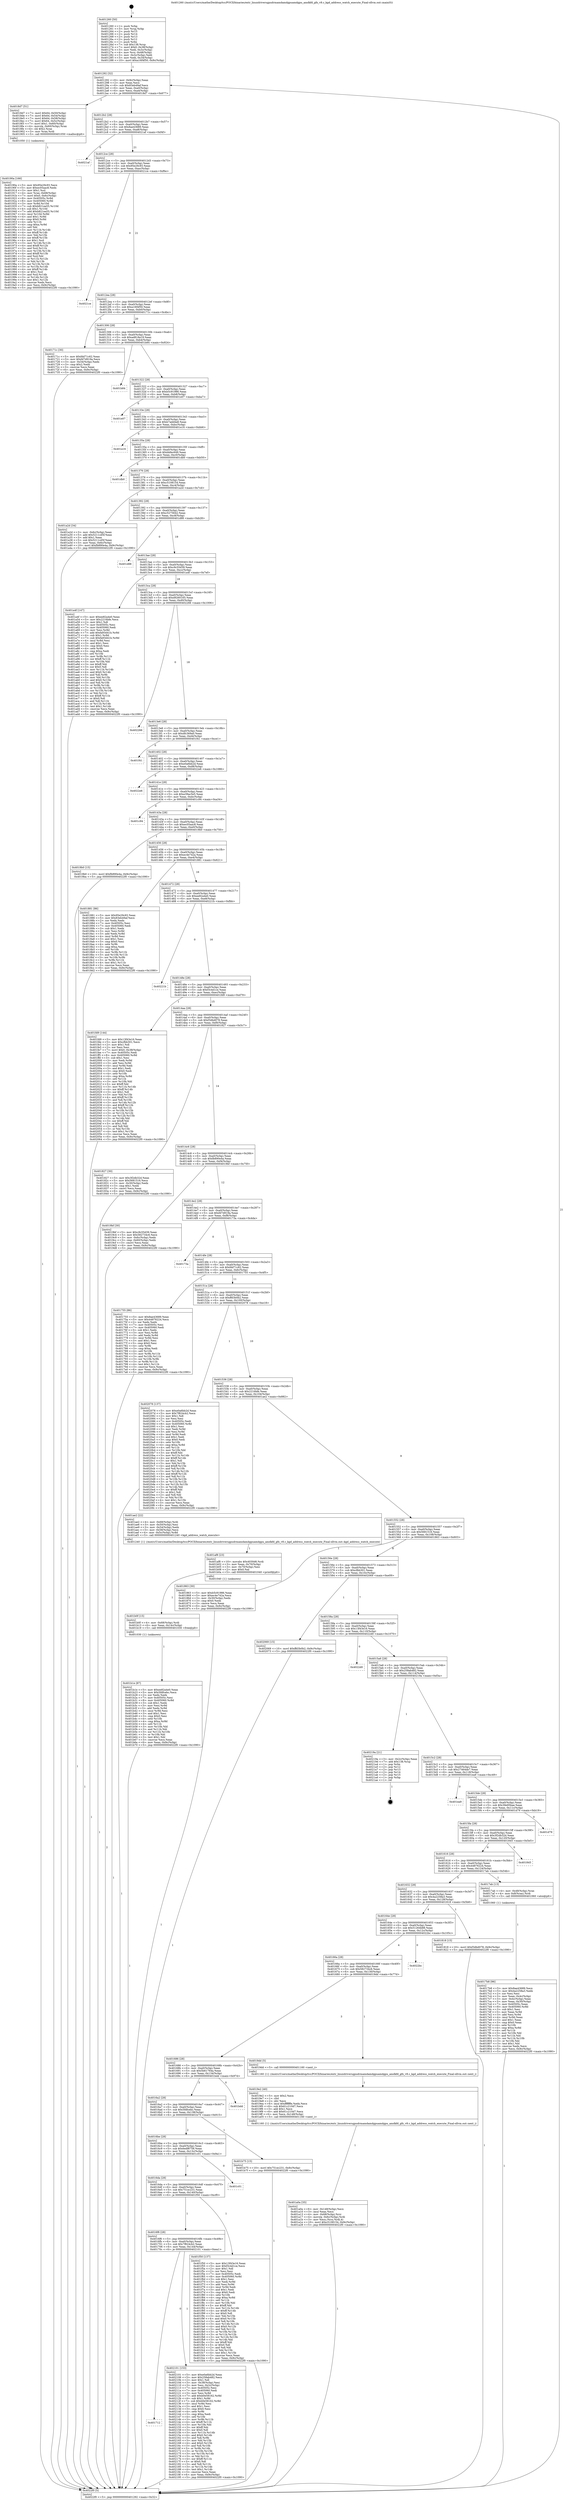 digraph "0x401260" {
  label = "0x401260 (/mnt/c/Users/mathe/Desktop/tcc/POCII/binaries/extr_linuxdriversgpudrmamdamdgpuamdgpu_amdkfd_gfx_v8.c_kgd_address_watch_execute_Final-ollvm.out::main(0))"
  labelloc = "t"
  node[shape=record]

  Entry [label="",width=0.3,height=0.3,shape=circle,fillcolor=black,style=filled]
  "0x401292" [label="{
     0x401292 [32]\l
     | [instrs]\l
     &nbsp;&nbsp;0x401292 \<+6\>: mov -0x9c(%rbp),%eax\l
     &nbsp;&nbsp;0x401298 \<+2\>: mov %eax,%ecx\l
     &nbsp;&nbsp;0x40129a \<+6\>: sub $0x83eb49af,%ecx\l
     &nbsp;&nbsp;0x4012a0 \<+6\>: mov %eax,-0xa0(%rbp)\l
     &nbsp;&nbsp;0x4012a6 \<+6\>: mov %ecx,-0xa4(%rbp)\l
     &nbsp;&nbsp;0x4012ac \<+6\>: je 00000000004018d7 \<main+0x677\>\l
  }"]
  "0x4018d7" [label="{
     0x4018d7 [51]\l
     | [instrs]\l
     &nbsp;&nbsp;0x4018d7 \<+7\>: movl $0x64,-0x50(%rbp)\l
     &nbsp;&nbsp;0x4018de \<+7\>: movl $0x64,-0x54(%rbp)\l
     &nbsp;&nbsp;0x4018e5 \<+7\>: movl $0x64,-0x58(%rbp)\l
     &nbsp;&nbsp;0x4018ec \<+7\>: movl $0x64,-0x5c(%rbp)\l
     &nbsp;&nbsp;0x4018f3 \<+7\>: movl $0x1,-0x60(%rbp)\l
     &nbsp;&nbsp;0x4018fa \<+4\>: movslq -0x60(%rbp),%rax\l
     &nbsp;&nbsp;0x4018fe \<+4\>: shl $0x2,%rax\l
     &nbsp;&nbsp;0x401902 \<+3\>: mov %rax,%rdi\l
     &nbsp;&nbsp;0x401905 \<+5\>: call 0000000000401050 \<malloc@plt\>\l
     | [calls]\l
     &nbsp;&nbsp;0x401050 \{1\} (unknown)\l
  }"]
  "0x4012b2" [label="{
     0x4012b2 [28]\l
     | [instrs]\l
     &nbsp;&nbsp;0x4012b2 \<+5\>: jmp 00000000004012b7 \<main+0x57\>\l
     &nbsp;&nbsp;0x4012b7 \<+6\>: mov -0xa0(%rbp),%eax\l
     &nbsp;&nbsp;0x4012bd \<+5\>: sub $0x8ae43689,%eax\l
     &nbsp;&nbsp;0x4012c2 \<+6\>: mov %eax,-0xa8(%rbp)\l
     &nbsp;&nbsp;0x4012c8 \<+6\>: je 00000000004021af \<main+0xf4f\>\l
  }"]
  Exit [label="",width=0.3,height=0.3,shape=circle,fillcolor=black,style=filled,peripheries=2]
  "0x4021af" [label="{
     0x4021af\l
  }", style=dashed]
  "0x4012ce" [label="{
     0x4012ce [28]\l
     | [instrs]\l
     &nbsp;&nbsp;0x4012ce \<+5\>: jmp 00000000004012d3 \<main+0x73\>\l
     &nbsp;&nbsp;0x4012d3 \<+6\>: mov -0xa0(%rbp),%eax\l
     &nbsp;&nbsp;0x4012d9 \<+5\>: sub $0x95e29c93,%eax\l
     &nbsp;&nbsp;0x4012de \<+6\>: mov %eax,-0xac(%rbp)\l
     &nbsp;&nbsp;0x4012e4 \<+6\>: je 00000000004021ce \<main+0xf6e\>\l
  }"]
  "0x401712" [label="{
     0x401712\l
  }", style=dashed]
  "0x4021ce" [label="{
     0x4021ce\l
  }", style=dashed]
  "0x4012ea" [label="{
     0x4012ea [28]\l
     | [instrs]\l
     &nbsp;&nbsp;0x4012ea \<+5\>: jmp 00000000004012ef \<main+0x8f\>\l
     &nbsp;&nbsp;0x4012ef \<+6\>: mov -0xa0(%rbp),%eax\l
     &nbsp;&nbsp;0x4012f5 \<+5\>: sub $0xa16f4f50,%eax\l
     &nbsp;&nbsp;0x4012fa \<+6\>: mov %eax,-0xb0(%rbp)\l
     &nbsp;&nbsp;0x401300 \<+6\>: je 000000000040171c \<main+0x4bc\>\l
  }"]
  "0x402101" [label="{
     0x402101 [153]\l
     | [instrs]\l
     &nbsp;&nbsp;0x402101 \<+5\>: mov $0xe0a6bb2d,%eax\l
     &nbsp;&nbsp;0x402106 \<+5\>: mov $0x258ab482,%ecx\l
     &nbsp;&nbsp;0x40210b \<+2\>: mov $0x1,%dl\l
     &nbsp;&nbsp;0x40210d \<+3\>: mov -0x38(%rbp),%esi\l
     &nbsp;&nbsp;0x402110 \<+3\>: mov %esi,-0x2c(%rbp)\l
     &nbsp;&nbsp;0x402113 \<+7\>: mov 0x40505c,%esi\l
     &nbsp;&nbsp;0x40211a \<+7\>: mov 0x405060,%edi\l
     &nbsp;&nbsp;0x402121 \<+3\>: mov %esi,%r8d\l
     &nbsp;&nbsp;0x402124 \<+7\>: add $0xb0e58162,%r8d\l
     &nbsp;&nbsp;0x40212b \<+4\>: sub $0x1,%r8d\l
     &nbsp;&nbsp;0x40212f \<+7\>: sub $0xb0e58162,%r8d\l
     &nbsp;&nbsp;0x402136 \<+4\>: imul %r8d,%esi\l
     &nbsp;&nbsp;0x40213a \<+3\>: and $0x1,%esi\l
     &nbsp;&nbsp;0x40213d \<+3\>: cmp $0x0,%esi\l
     &nbsp;&nbsp;0x402140 \<+4\>: sete %r9b\l
     &nbsp;&nbsp;0x402144 \<+3\>: cmp $0xa,%edi\l
     &nbsp;&nbsp;0x402147 \<+4\>: setl %r10b\l
     &nbsp;&nbsp;0x40214b \<+3\>: mov %r9b,%r11b\l
     &nbsp;&nbsp;0x40214e \<+4\>: xor $0xff,%r11b\l
     &nbsp;&nbsp;0x402152 \<+3\>: mov %r10b,%bl\l
     &nbsp;&nbsp;0x402155 \<+3\>: xor $0xff,%bl\l
     &nbsp;&nbsp;0x402158 \<+3\>: xor $0x0,%dl\l
     &nbsp;&nbsp;0x40215b \<+3\>: mov %r11b,%r14b\l
     &nbsp;&nbsp;0x40215e \<+4\>: and $0x0,%r14b\l
     &nbsp;&nbsp;0x402162 \<+3\>: and %dl,%r9b\l
     &nbsp;&nbsp;0x402165 \<+3\>: mov %bl,%r15b\l
     &nbsp;&nbsp;0x402168 \<+4\>: and $0x0,%r15b\l
     &nbsp;&nbsp;0x40216c \<+3\>: and %dl,%r10b\l
     &nbsp;&nbsp;0x40216f \<+3\>: or %r9b,%r14b\l
     &nbsp;&nbsp;0x402172 \<+3\>: or %r10b,%r15b\l
     &nbsp;&nbsp;0x402175 \<+3\>: xor %r15b,%r14b\l
     &nbsp;&nbsp;0x402178 \<+3\>: or %bl,%r11b\l
     &nbsp;&nbsp;0x40217b \<+4\>: xor $0xff,%r11b\l
     &nbsp;&nbsp;0x40217f \<+3\>: or $0x0,%dl\l
     &nbsp;&nbsp;0x402182 \<+3\>: and %dl,%r11b\l
     &nbsp;&nbsp;0x402185 \<+3\>: or %r11b,%r14b\l
     &nbsp;&nbsp;0x402188 \<+4\>: test $0x1,%r14b\l
     &nbsp;&nbsp;0x40218c \<+3\>: cmovne %ecx,%eax\l
     &nbsp;&nbsp;0x40218f \<+6\>: mov %eax,-0x9c(%rbp)\l
     &nbsp;&nbsp;0x402195 \<+5\>: jmp 00000000004022f0 \<main+0x1090\>\l
  }"]
  "0x40171c" [label="{
     0x40171c [30]\l
     | [instrs]\l
     &nbsp;&nbsp;0x40171c \<+5\>: mov $0xfdd71c62,%eax\l
     &nbsp;&nbsp;0x401721 \<+5\>: mov $0xfd7d919a,%ecx\l
     &nbsp;&nbsp;0x401726 \<+3\>: mov -0x34(%rbp),%edx\l
     &nbsp;&nbsp;0x401729 \<+3\>: cmp $0x2,%edx\l
     &nbsp;&nbsp;0x40172c \<+3\>: cmovne %ecx,%eax\l
     &nbsp;&nbsp;0x40172f \<+6\>: mov %eax,-0x9c(%rbp)\l
     &nbsp;&nbsp;0x401735 \<+5\>: jmp 00000000004022f0 \<main+0x1090\>\l
  }"]
  "0x401306" [label="{
     0x401306 [28]\l
     | [instrs]\l
     &nbsp;&nbsp;0x401306 \<+5\>: jmp 000000000040130b \<main+0xab\>\l
     &nbsp;&nbsp;0x40130b \<+6\>: mov -0xa0(%rbp),%eax\l
     &nbsp;&nbsp;0x401311 \<+5\>: sub $0xad818a19,%eax\l
     &nbsp;&nbsp;0x401316 \<+6\>: mov %eax,-0xb4(%rbp)\l
     &nbsp;&nbsp;0x40131c \<+6\>: je 0000000000401b84 \<main+0x924\>\l
  }"]
  "0x4022f0" [label="{
     0x4022f0 [5]\l
     | [instrs]\l
     &nbsp;&nbsp;0x4022f0 \<+5\>: jmp 0000000000401292 \<main+0x32\>\l
  }"]
  "0x401260" [label="{
     0x401260 [50]\l
     | [instrs]\l
     &nbsp;&nbsp;0x401260 \<+1\>: push %rbp\l
     &nbsp;&nbsp;0x401261 \<+3\>: mov %rsp,%rbp\l
     &nbsp;&nbsp;0x401264 \<+2\>: push %r15\l
     &nbsp;&nbsp;0x401266 \<+2\>: push %r14\l
     &nbsp;&nbsp;0x401268 \<+2\>: push %r13\l
     &nbsp;&nbsp;0x40126a \<+2\>: push %r12\l
     &nbsp;&nbsp;0x40126c \<+1\>: push %rbx\l
     &nbsp;&nbsp;0x40126d \<+7\>: sub $0x138,%rsp\l
     &nbsp;&nbsp;0x401274 \<+7\>: movl $0x0,-0x38(%rbp)\l
     &nbsp;&nbsp;0x40127b \<+3\>: mov %edi,-0x3c(%rbp)\l
     &nbsp;&nbsp;0x40127e \<+4\>: mov %rsi,-0x48(%rbp)\l
     &nbsp;&nbsp;0x401282 \<+3\>: mov -0x3c(%rbp),%edi\l
     &nbsp;&nbsp;0x401285 \<+3\>: mov %edi,-0x34(%rbp)\l
     &nbsp;&nbsp;0x401288 \<+10\>: movl $0xa16f4f50,-0x9c(%rbp)\l
  }"]
  "0x4016f6" [label="{
     0x4016f6 [28]\l
     | [instrs]\l
     &nbsp;&nbsp;0x4016f6 \<+5\>: jmp 00000000004016fb \<main+0x49b\>\l
     &nbsp;&nbsp;0x4016fb \<+6\>: mov -0xa0(%rbp),%eax\l
     &nbsp;&nbsp;0x401701 \<+5\>: sub $0x7f824cb2,%eax\l
     &nbsp;&nbsp;0x401706 \<+6\>: mov %eax,-0x144(%rbp)\l
     &nbsp;&nbsp;0x40170c \<+6\>: je 0000000000402101 \<main+0xea1\>\l
  }"]
  "0x401b84" [label="{
     0x401b84\l
  }", style=dashed]
  "0x401322" [label="{
     0x401322 [28]\l
     | [instrs]\l
     &nbsp;&nbsp;0x401322 \<+5\>: jmp 0000000000401327 \<main+0xc7\>\l
     &nbsp;&nbsp;0x401327 \<+6\>: mov -0xa0(%rbp),%eax\l
     &nbsp;&nbsp;0x40132d \<+5\>: sub $0xb5c91986,%eax\l
     &nbsp;&nbsp;0x401332 \<+6\>: mov %eax,-0xb8(%rbp)\l
     &nbsp;&nbsp;0x401338 \<+6\>: je 0000000000401e07 \<main+0xba7\>\l
  }"]
  "0x401f50" [label="{
     0x401f50 [137]\l
     | [instrs]\l
     &nbsp;&nbsp;0x401f50 \<+5\>: mov $0x13f43e16,%eax\l
     &nbsp;&nbsp;0x401f55 \<+5\>: mov $0xf3c4d1ce,%ecx\l
     &nbsp;&nbsp;0x401f5a \<+2\>: mov $0x1,%dl\l
     &nbsp;&nbsp;0x401f5c \<+2\>: xor %esi,%esi\l
     &nbsp;&nbsp;0x401f5e \<+7\>: mov 0x40505c,%edi\l
     &nbsp;&nbsp;0x401f65 \<+8\>: mov 0x405060,%r8d\l
     &nbsp;&nbsp;0x401f6d \<+3\>: sub $0x1,%esi\l
     &nbsp;&nbsp;0x401f70 \<+3\>: mov %edi,%r9d\l
     &nbsp;&nbsp;0x401f73 \<+3\>: add %esi,%r9d\l
     &nbsp;&nbsp;0x401f76 \<+4\>: imul %r9d,%edi\l
     &nbsp;&nbsp;0x401f7a \<+3\>: and $0x1,%edi\l
     &nbsp;&nbsp;0x401f7d \<+3\>: cmp $0x0,%edi\l
     &nbsp;&nbsp;0x401f80 \<+4\>: sete %r10b\l
     &nbsp;&nbsp;0x401f84 \<+4\>: cmp $0xa,%r8d\l
     &nbsp;&nbsp;0x401f88 \<+4\>: setl %r11b\l
     &nbsp;&nbsp;0x401f8c \<+3\>: mov %r10b,%bl\l
     &nbsp;&nbsp;0x401f8f \<+3\>: xor $0xff,%bl\l
     &nbsp;&nbsp;0x401f92 \<+3\>: mov %r11b,%r14b\l
     &nbsp;&nbsp;0x401f95 \<+4\>: xor $0xff,%r14b\l
     &nbsp;&nbsp;0x401f99 \<+3\>: xor $0x0,%dl\l
     &nbsp;&nbsp;0x401f9c \<+3\>: mov %bl,%r15b\l
     &nbsp;&nbsp;0x401f9f \<+4\>: and $0x0,%r15b\l
     &nbsp;&nbsp;0x401fa3 \<+3\>: and %dl,%r10b\l
     &nbsp;&nbsp;0x401fa6 \<+3\>: mov %r14b,%r12b\l
     &nbsp;&nbsp;0x401fa9 \<+4\>: and $0x0,%r12b\l
     &nbsp;&nbsp;0x401fad \<+3\>: and %dl,%r11b\l
     &nbsp;&nbsp;0x401fb0 \<+3\>: or %r10b,%r15b\l
     &nbsp;&nbsp;0x401fb3 \<+3\>: or %r11b,%r12b\l
     &nbsp;&nbsp;0x401fb6 \<+3\>: xor %r12b,%r15b\l
     &nbsp;&nbsp;0x401fb9 \<+3\>: or %r14b,%bl\l
     &nbsp;&nbsp;0x401fbc \<+3\>: xor $0xff,%bl\l
     &nbsp;&nbsp;0x401fbf \<+3\>: or $0x0,%dl\l
     &nbsp;&nbsp;0x401fc2 \<+2\>: and %dl,%bl\l
     &nbsp;&nbsp;0x401fc4 \<+3\>: or %bl,%r15b\l
     &nbsp;&nbsp;0x401fc7 \<+4\>: test $0x1,%r15b\l
     &nbsp;&nbsp;0x401fcb \<+3\>: cmovne %ecx,%eax\l
     &nbsp;&nbsp;0x401fce \<+6\>: mov %eax,-0x9c(%rbp)\l
     &nbsp;&nbsp;0x401fd4 \<+5\>: jmp 00000000004022f0 \<main+0x1090\>\l
  }"]
  "0x401e07" [label="{
     0x401e07\l
  }", style=dashed]
  "0x40133e" [label="{
     0x40133e [28]\l
     | [instrs]\l
     &nbsp;&nbsp;0x40133e \<+5\>: jmp 0000000000401343 \<main+0xe3\>\l
     &nbsp;&nbsp;0x401343 \<+6\>: mov -0xa0(%rbp),%eax\l
     &nbsp;&nbsp;0x401349 \<+5\>: sub $0xb7add4a8,%eax\l
     &nbsp;&nbsp;0x40134e \<+6\>: mov %eax,-0xbc(%rbp)\l
     &nbsp;&nbsp;0x401354 \<+6\>: je 0000000000401e16 \<main+0xbb6\>\l
  }"]
  "0x4016da" [label="{
     0x4016da [28]\l
     | [instrs]\l
     &nbsp;&nbsp;0x4016da \<+5\>: jmp 00000000004016df \<main+0x47f\>\l
     &nbsp;&nbsp;0x4016df \<+6\>: mov -0xa0(%rbp),%eax\l
     &nbsp;&nbsp;0x4016e5 \<+5\>: sub $0x751ec231,%eax\l
     &nbsp;&nbsp;0x4016ea \<+6\>: mov %eax,-0x140(%rbp)\l
     &nbsp;&nbsp;0x4016f0 \<+6\>: je 0000000000401f50 \<main+0xcf0\>\l
  }"]
  "0x401e16" [label="{
     0x401e16\l
  }", style=dashed]
  "0x40135a" [label="{
     0x40135a [28]\l
     | [instrs]\l
     &nbsp;&nbsp;0x40135a \<+5\>: jmp 000000000040135f \<main+0xff\>\l
     &nbsp;&nbsp;0x40135f \<+6\>: mov -0xa0(%rbp),%eax\l
     &nbsp;&nbsp;0x401365 \<+5\>: sub $0xbbfec649,%eax\l
     &nbsp;&nbsp;0x40136a \<+6\>: mov %eax,-0xc0(%rbp)\l
     &nbsp;&nbsp;0x401370 \<+6\>: je 0000000000401db0 \<main+0xb50\>\l
  }"]
  "0x401c01" [label="{
     0x401c01\l
  }", style=dashed]
  "0x401db0" [label="{
     0x401db0\l
  }", style=dashed]
  "0x401376" [label="{
     0x401376 [28]\l
     | [instrs]\l
     &nbsp;&nbsp;0x401376 \<+5\>: jmp 000000000040137b \<main+0x11b\>\l
     &nbsp;&nbsp;0x40137b \<+6\>: mov -0xa0(%rbp),%eax\l
     &nbsp;&nbsp;0x401381 \<+5\>: sub $0xc5108154,%eax\l
     &nbsp;&nbsp;0x401386 \<+6\>: mov %eax,-0xc4(%rbp)\l
     &nbsp;&nbsp;0x40138c \<+6\>: je 0000000000401a2d \<main+0x7cd\>\l
  }"]
  "0x4016be" [label="{
     0x4016be [28]\l
     | [instrs]\l
     &nbsp;&nbsp;0x4016be \<+5\>: jmp 00000000004016c3 \<main+0x463\>\l
     &nbsp;&nbsp;0x4016c3 \<+6\>: mov -0xa0(%rbp),%eax\l
     &nbsp;&nbsp;0x4016c9 \<+5\>: sub $0x6edf8758,%eax\l
     &nbsp;&nbsp;0x4016ce \<+6\>: mov %eax,-0x13c(%rbp)\l
     &nbsp;&nbsp;0x4016d4 \<+6\>: je 0000000000401c01 \<main+0x9a1\>\l
  }"]
  "0x401a2d" [label="{
     0x401a2d [34]\l
     | [instrs]\l
     &nbsp;&nbsp;0x401a2d \<+3\>: mov -0x6c(%rbp),%eax\l
     &nbsp;&nbsp;0x401a30 \<+5\>: add $0x5211cd5f,%eax\l
     &nbsp;&nbsp;0x401a35 \<+3\>: add $0x1,%eax\l
     &nbsp;&nbsp;0x401a38 \<+5\>: sub $0x5211cd5f,%eax\l
     &nbsp;&nbsp;0x401a3d \<+3\>: mov %eax,-0x6c(%rbp)\l
     &nbsp;&nbsp;0x401a40 \<+10\>: movl $0xfb890e4a,-0x9c(%rbp)\l
     &nbsp;&nbsp;0x401a4a \<+5\>: jmp 00000000004022f0 \<main+0x1090\>\l
  }"]
  "0x401392" [label="{
     0x401392 [28]\l
     | [instrs]\l
     &nbsp;&nbsp;0x401392 \<+5\>: jmp 0000000000401397 \<main+0x137\>\l
     &nbsp;&nbsp;0x401397 \<+6\>: mov -0xa0(%rbp),%eax\l
     &nbsp;&nbsp;0x40139d \<+5\>: sub $0xc5275642,%eax\l
     &nbsp;&nbsp;0x4013a2 \<+6\>: mov %eax,-0xc8(%rbp)\l
     &nbsp;&nbsp;0x4013a8 \<+6\>: je 0000000000401d88 \<main+0xb28\>\l
  }"]
  "0x401b75" [label="{
     0x401b75 [15]\l
     | [instrs]\l
     &nbsp;&nbsp;0x401b75 \<+10\>: movl $0x751ec231,-0x9c(%rbp)\l
     &nbsp;&nbsp;0x401b7f \<+5\>: jmp 00000000004022f0 \<main+0x1090\>\l
  }"]
  "0x401d88" [label="{
     0x401d88\l
  }", style=dashed]
  "0x4013ae" [label="{
     0x4013ae [28]\l
     | [instrs]\l
     &nbsp;&nbsp;0x4013ae \<+5\>: jmp 00000000004013b3 \<main+0x153\>\l
     &nbsp;&nbsp;0x4013b3 \<+6\>: mov -0xa0(%rbp),%eax\l
     &nbsp;&nbsp;0x4013b9 \<+5\>: sub $0xc9c55d39,%eax\l
     &nbsp;&nbsp;0x4013be \<+6\>: mov %eax,-0xcc(%rbp)\l
     &nbsp;&nbsp;0x4013c4 \<+6\>: je 0000000000401a4f \<main+0x7ef\>\l
  }"]
  "0x4016a2" [label="{
     0x4016a2 [28]\l
     | [instrs]\l
     &nbsp;&nbsp;0x4016a2 \<+5\>: jmp 00000000004016a7 \<main+0x447\>\l
     &nbsp;&nbsp;0x4016a7 \<+6\>: mov -0xa0(%rbp),%eax\l
     &nbsp;&nbsp;0x4016ad \<+5\>: sub $0x5fdfcebc,%eax\l
     &nbsp;&nbsp;0x4016b2 \<+6\>: mov %eax,-0x138(%rbp)\l
     &nbsp;&nbsp;0x4016b8 \<+6\>: je 0000000000401b75 \<main+0x915\>\l
  }"]
  "0x401a4f" [label="{
     0x401a4f [147]\l
     | [instrs]\l
     &nbsp;&nbsp;0x401a4f \<+5\>: mov $0xee82a4e0,%eax\l
     &nbsp;&nbsp;0x401a54 \<+5\>: mov $0x2216bfe,%ecx\l
     &nbsp;&nbsp;0x401a59 \<+2\>: mov $0x1,%dl\l
     &nbsp;&nbsp;0x401a5b \<+7\>: mov 0x40505c,%esi\l
     &nbsp;&nbsp;0x401a62 \<+7\>: mov 0x405060,%edi\l
     &nbsp;&nbsp;0x401a69 \<+3\>: mov %esi,%r8d\l
     &nbsp;&nbsp;0x401a6c \<+7\>: add $0xfa93d41b,%r8d\l
     &nbsp;&nbsp;0x401a73 \<+4\>: sub $0x1,%r8d\l
     &nbsp;&nbsp;0x401a77 \<+7\>: sub $0xfa93d41b,%r8d\l
     &nbsp;&nbsp;0x401a7e \<+4\>: imul %r8d,%esi\l
     &nbsp;&nbsp;0x401a82 \<+3\>: and $0x1,%esi\l
     &nbsp;&nbsp;0x401a85 \<+3\>: cmp $0x0,%esi\l
     &nbsp;&nbsp;0x401a88 \<+4\>: sete %r9b\l
     &nbsp;&nbsp;0x401a8c \<+3\>: cmp $0xa,%edi\l
     &nbsp;&nbsp;0x401a8f \<+4\>: setl %r10b\l
     &nbsp;&nbsp;0x401a93 \<+3\>: mov %r9b,%r11b\l
     &nbsp;&nbsp;0x401a96 \<+4\>: xor $0xff,%r11b\l
     &nbsp;&nbsp;0x401a9a \<+3\>: mov %r10b,%bl\l
     &nbsp;&nbsp;0x401a9d \<+3\>: xor $0xff,%bl\l
     &nbsp;&nbsp;0x401aa0 \<+3\>: xor $0x0,%dl\l
     &nbsp;&nbsp;0x401aa3 \<+3\>: mov %r11b,%r14b\l
     &nbsp;&nbsp;0x401aa6 \<+4\>: and $0x0,%r14b\l
     &nbsp;&nbsp;0x401aaa \<+3\>: and %dl,%r9b\l
     &nbsp;&nbsp;0x401aad \<+3\>: mov %bl,%r15b\l
     &nbsp;&nbsp;0x401ab0 \<+4\>: and $0x0,%r15b\l
     &nbsp;&nbsp;0x401ab4 \<+3\>: and %dl,%r10b\l
     &nbsp;&nbsp;0x401ab7 \<+3\>: or %r9b,%r14b\l
     &nbsp;&nbsp;0x401aba \<+3\>: or %r10b,%r15b\l
     &nbsp;&nbsp;0x401abd \<+3\>: xor %r15b,%r14b\l
     &nbsp;&nbsp;0x401ac0 \<+3\>: or %bl,%r11b\l
     &nbsp;&nbsp;0x401ac3 \<+4\>: xor $0xff,%r11b\l
     &nbsp;&nbsp;0x401ac7 \<+3\>: or $0x0,%dl\l
     &nbsp;&nbsp;0x401aca \<+3\>: and %dl,%r11b\l
     &nbsp;&nbsp;0x401acd \<+3\>: or %r11b,%r14b\l
     &nbsp;&nbsp;0x401ad0 \<+4\>: test $0x1,%r14b\l
     &nbsp;&nbsp;0x401ad4 \<+3\>: cmovne %ecx,%eax\l
     &nbsp;&nbsp;0x401ad7 \<+6\>: mov %eax,-0x9c(%rbp)\l
     &nbsp;&nbsp;0x401add \<+5\>: jmp 00000000004022f0 \<main+0x1090\>\l
  }"]
  "0x4013ca" [label="{
     0x4013ca [28]\l
     | [instrs]\l
     &nbsp;&nbsp;0x4013ca \<+5\>: jmp 00000000004013cf \<main+0x16f\>\l
     &nbsp;&nbsp;0x4013cf \<+6\>: mov -0xa0(%rbp),%eax\l
     &nbsp;&nbsp;0x4013d5 \<+5\>: sub $0xd9260165,%eax\l
     &nbsp;&nbsp;0x4013da \<+6\>: mov %eax,-0xd0(%rbp)\l
     &nbsp;&nbsp;0x4013e0 \<+6\>: je 0000000000402266 \<main+0x1006\>\l
  }"]
  "0x401bdd" [label="{
     0x401bdd\l
  }", style=dashed]
  "0x402266" [label="{
     0x402266\l
  }", style=dashed]
  "0x4013e6" [label="{
     0x4013e6 [28]\l
     | [instrs]\l
     &nbsp;&nbsp;0x4013e6 \<+5\>: jmp 00000000004013eb \<main+0x18b\>\l
     &nbsp;&nbsp;0x4013eb \<+6\>: mov -0xa0(%rbp),%eax\l
     &nbsp;&nbsp;0x4013f1 \<+5\>: sub $0xdfc369a0,%eax\l
     &nbsp;&nbsp;0x4013f6 \<+6\>: mov %eax,-0xd4(%rbp)\l
     &nbsp;&nbsp;0x4013fc \<+6\>: je 0000000000401f41 \<main+0xce1\>\l
  }"]
  "0x401b1e" [label="{
     0x401b1e [87]\l
     | [instrs]\l
     &nbsp;&nbsp;0x401b1e \<+5\>: mov $0xee82a4e0,%eax\l
     &nbsp;&nbsp;0x401b23 \<+5\>: mov $0x5fdfcebc,%ecx\l
     &nbsp;&nbsp;0x401b28 \<+2\>: xor %edx,%edx\l
     &nbsp;&nbsp;0x401b2a \<+7\>: mov 0x40505c,%esi\l
     &nbsp;&nbsp;0x401b31 \<+8\>: mov 0x405060,%r8d\l
     &nbsp;&nbsp;0x401b39 \<+3\>: sub $0x1,%edx\l
     &nbsp;&nbsp;0x401b3c \<+3\>: mov %esi,%r9d\l
     &nbsp;&nbsp;0x401b3f \<+3\>: add %edx,%r9d\l
     &nbsp;&nbsp;0x401b42 \<+4\>: imul %r9d,%esi\l
     &nbsp;&nbsp;0x401b46 \<+3\>: and $0x1,%esi\l
     &nbsp;&nbsp;0x401b49 \<+3\>: cmp $0x0,%esi\l
     &nbsp;&nbsp;0x401b4c \<+4\>: sete %r10b\l
     &nbsp;&nbsp;0x401b50 \<+4\>: cmp $0xa,%r8d\l
     &nbsp;&nbsp;0x401b54 \<+4\>: setl %r11b\l
     &nbsp;&nbsp;0x401b58 \<+3\>: mov %r10b,%bl\l
     &nbsp;&nbsp;0x401b5b \<+3\>: and %r11b,%bl\l
     &nbsp;&nbsp;0x401b5e \<+3\>: xor %r11b,%r10b\l
     &nbsp;&nbsp;0x401b61 \<+3\>: or %r10b,%bl\l
     &nbsp;&nbsp;0x401b64 \<+3\>: test $0x1,%bl\l
     &nbsp;&nbsp;0x401b67 \<+3\>: cmovne %ecx,%eax\l
     &nbsp;&nbsp;0x401b6a \<+6\>: mov %eax,-0x9c(%rbp)\l
     &nbsp;&nbsp;0x401b70 \<+5\>: jmp 00000000004022f0 \<main+0x1090\>\l
  }"]
  "0x401f41" [label="{
     0x401f41\l
  }", style=dashed]
  "0x401402" [label="{
     0x401402 [28]\l
     | [instrs]\l
     &nbsp;&nbsp;0x401402 \<+5\>: jmp 0000000000401407 \<main+0x1a7\>\l
     &nbsp;&nbsp;0x401407 \<+6\>: mov -0xa0(%rbp),%eax\l
     &nbsp;&nbsp;0x40140d \<+5\>: sub $0xe0a6bb2d,%eax\l
     &nbsp;&nbsp;0x401412 \<+6\>: mov %eax,-0xd8(%rbp)\l
     &nbsp;&nbsp;0x401418 \<+6\>: je 00000000004022e6 \<main+0x1086\>\l
  }"]
  "0x401b0f" [label="{
     0x401b0f [15]\l
     | [instrs]\l
     &nbsp;&nbsp;0x401b0f \<+4\>: mov -0x68(%rbp),%rdi\l
     &nbsp;&nbsp;0x401b13 \<+6\>: mov %eax,-0x14c(%rbp)\l
     &nbsp;&nbsp;0x401b19 \<+5\>: call 0000000000401030 \<free@plt\>\l
     | [calls]\l
     &nbsp;&nbsp;0x401030 \{1\} (unknown)\l
  }"]
  "0x4022e6" [label="{
     0x4022e6\l
  }", style=dashed]
  "0x40141e" [label="{
     0x40141e [28]\l
     | [instrs]\l
     &nbsp;&nbsp;0x40141e \<+5\>: jmp 0000000000401423 \<main+0x1c3\>\l
     &nbsp;&nbsp;0x401423 \<+6\>: mov -0xa0(%rbp),%eax\l
     &nbsp;&nbsp;0x401429 \<+5\>: sub $0xe39ac5e5,%eax\l
     &nbsp;&nbsp;0x40142e \<+6\>: mov %eax,-0xdc(%rbp)\l
     &nbsp;&nbsp;0x401434 \<+6\>: je 0000000000401c94 \<main+0xa34\>\l
  }"]
  "0x401af8" [label="{
     0x401af8 [23]\l
     | [instrs]\l
     &nbsp;&nbsp;0x401af8 \<+10\>: movabs $0x4030d6,%rdi\l
     &nbsp;&nbsp;0x401b02 \<+3\>: mov %eax,-0x70(%rbp)\l
     &nbsp;&nbsp;0x401b05 \<+3\>: mov -0x70(%rbp),%esi\l
     &nbsp;&nbsp;0x401b08 \<+2\>: mov $0x0,%al\l
     &nbsp;&nbsp;0x401b0a \<+5\>: call 0000000000401040 \<printf@plt\>\l
     | [calls]\l
     &nbsp;&nbsp;0x401040 \{1\} (unknown)\l
  }"]
  "0x401c94" [label="{
     0x401c94\l
  }", style=dashed]
  "0x40143a" [label="{
     0x40143a [28]\l
     | [instrs]\l
     &nbsp;&nbsp;0x40143a \<+5\>: jmp 000000000040143f \<main+0x1df\>\l
     &nbsp;&nbsp;0x40143f \<+6\>: mov -0xa0(%rbp),%eax\l
     &nbsp;&nbsp;0x401445 \<+5\>: sub $0xec05aac8,%eax\l
     &nbsp;&nbsp;0x40144a \<+6\>: mov %eax,-0xe0(%rbp)\l
     &nbsp;&nbsp;0x401450 \<+6\>: je 00000000004019b0 \<main+0x750\>\l
  }"]
  "0x401a0a" [label="{
     0x401a0a [35]\l
     | [instrs]\l
     &nbsp;&nbsp;0x401a0a \<+6\>: mov -0x148(%rbp),%ecx\l
     &nbsp;&nbsp;0x401a10 \<+3\>: imul %eax,%ecx\l
     &nbsp;&nbsp;0x401a13 \<+4\>: mov -0x68(%rbp),%rsi\l
     &nbsp;&nbsp;0x401a17 \<+4\>: movslq -0x6c(%rbp),%rdi\l
     &nbsp;&nbsp;0x401a1b \<+3\>: mov %ecx,(%rsi,%rdi,4)\l
     &nbsp;&nbsp;0x401a1e \<+10\>: movl $0xc5108154,-0x9c(%rbp)\l
     &nbsp;&nbsp;0x401a28 \<+5\>: jmp 00000000004022f0 \<main+0x1090\>\l
  }"]
  "0x4019b0" [label="{
     0x4019b0 [15]\l
     | [instrs]\l
     &nbsp;&nbsp;0x4019b0 \<+10\>: movl $0xfb890e4a,-0x9c(%rbp)\l
     &nbsp;&nbsp;0x4019ba \<+5\>: jmp 00000000004022f0 \<main+0x1090\>\l
  }"]
  "0x401456" [label="{
     0x401456 [28]\l
     | [instrs]\l
     &nbsp;&nbsp;0x401456 \<+5\>: jmp 000000000040145b \<main+0x1fb\>\l
     &nbsp;&nbsp;0x40145b \<+6\>: mov -0xa0(%rbp),%eax\l
     &nbsp;&nbsp;0x401461 \<+5\>: sub $0xec4e742a,%eax\l
     &nbsp;&nbsp;0x401466 \<+6\>: mov %eax,-0xe4(%rbp)\l
     &nbsp;&nbsp;0x40146c \<+6\>: je 0000000000401881 \<main+0x621\>\l
  }"]
  "0x4019e2" [label="{
     0x4019e2 [40]\l
     | [instrs]\l
     &nbsp;&nbsp;0x4019e2 \<+5\>: mov $0x2,%ecx\l
     &nbsp;&nbsp;0x4019e7 \<+1\>: cltd\l
     &nbsp;&nbsp;0x4019e8 \<+2\>: idiv %ecx\l
     &nbsp;&nbsp;0x4019ea \<+6\>: imul $0xfffffffe,%edx,%ecx\l
     &nbsp;&nbsp;0x4019f0 \<+6\>: sub $0x61c210d7,%ecx\l
     &nbsp;&nbsp;0x4019f6 \<+3\>: add $0x1,%ecx\l
     &nbsp;&nbsp;0x4019f9 \<+6\>: add $0x61c210d7,%ecx\l
     &nbsp;&nbsp;0x4019ff \<+6\>: mov %ecx,-0x148(%rbp)\l
     &nbsp;&nbsp;0x401a05 \<+5\>: call 0000000000401160 \<next_i\>\l
     | [calls]\l
     &nbsp;&nbsp;0x401160 \{1\} (/mnt/c/Users/mathe/Desktop/tcc/POCII/binaries/extr_linuxdriversgpudrmamdamdgpuamdgpu_amdkfd_gfx_v8.c_kgd_address_watch_execute_Final-ollvm.out::next_i)\l
  }"]
  "0x401881" [label="{
     0x401881 [86]\l
     | [instrs]\l
     &nbsp;&nbsp;0x401881 \<+5\>: mov $0x95e29c93,%eax\l
     &nbsp;&nbsp;0x401886 \<+5\>: mov $0x83eb49af,%ecx\l
     &nbsp;&nbsp;0x40188b \<+2\>: xor %edx,%edx\l
     &nbsp;&nbsp;0x40188d \<+7\>: mov 0x40505c,%esi\l
     &nbsp;&nbsp;0x401894 \<+7\>: mov 0x405060,%edi\l
     &nbsp;&nbsp;0x40189b \<+3\>: sub $0x1,%edx\l
     &nbsp;&nbsp;0x40189e \<+3\>: mov %esi,%r8d\l
     &nbsp;&nbsp;0x4018a1 \<+3\>: add %edx,%r8d\l
     &nbsp;&nbsp;0x4018a4 \<+4\>: imul %r8d,%esi\l
     &nbsp;&nbsp;0x4018a8 \<+3\>: and $0x1,%esi\l
     &nbsp;&nbsp;0x4018ab \<+3\>: cmp $0x0,%esi\l
     &nbsp;&nbsp;0x4018ae \<+4\>: sete %r9b\l
     &nbsp;&nbsp;0x4018b2 \<+3\>: cmp $0xa,%edi\l
     &nbsp;&nbsp;0x4018b5 \<+4\>: setl %r10b\l
     &nbsp;&nbsp;0x4018b9 \<+3\>: mov %r9b,%r11b\l
     &nbsp;&nbsp;0x4018bc \<+3\>: and %r10b,%r11b\l
     &nbsp;&nbsp;0x4018bf \<+3\>: xor %r10b,%r9b\l
     &nbsp;&nbsp;0x4018c2 \<+3\>: or %r9b,%r11b\l
     &nbsp;&nbsp;0x4018c5 \<+4\>: test $0x1,%r11b\l
     &nbsp;&nbsp;0x4018c9 \<+3\>: cmovne %ecx,%eax\l
     &nbsp;&nbsp;0x4018cc \<+6\>: mov %eax,-0x9c(%rbp)\l
     &nbsp;&nbsp;0x4018d2 \<+5\>: jmp 00000000004022f0 \<main+0x1090\>\l
  }"]
  "0x401472" [label="{
     0x401472 [28]\l
     | [instrs]\l
     &nbsp;&nbsp;0x401472 \<+5\>: jmp 0000000000401477 \<main+0x217\>\l
     &nbsp;&nbsp;0x401477 \<+6\>: mov -0xa0(%rbp),%eax\l
     &nbsp;&nbsp;0x40147d \<+5\>: sub $0xee82a4e0,%eax\l
     &nbsp;&nbsp;0x401482 \<+6\>: mov %eax,-0xe8(%rbp)\l
     &nbsp;&nbsp;0x401488 \<+6\>: je 000000000040221b \<main+0xfbb\>\l
  }"]
  "0x401686" [label="{
     0x401686 [28]\l
     | [instrs]\l
     &nbsp;&nbsp;0x401686 \<+5\>: jmp 000000000040168b \<main+0x42b\>\l
     &nbsp;&nbsp;0x40168b \<+6\>: mov -0xa0(%rbp),%eax\l
     &nbsp;&nbsp;0x401691 \<+5\>: sub $0x5b61764a,%eax\l
     &nbsp;&nbsp;0x401696 \<+6\>: mov %eax,-0x134(%rbp)\l
     &nbsp;&nbsp;0x40169c \<+6\>: je 0000000000401bdd \<main+0x97d\>\l
  }"]
  "0x40221b" [label="{
     0x40221b\l
  }", style=dashed]
  "0x40148e" [label="{
     0x40148e [28]\l
     | [instrs]\l
     &nbsp;&nbsp;0x40148e \<+5\>: jmp 0000000000401493 \<main+0x233\>\l
     &nbsp;&nbsp;0x401493 \<+6\>: mov -0xa0(%rbp),%eax\l
     &nbsp;&nbsp;0x401499 \<+5\>: sub $0xf3c4d1ce,%eax\l
     &nbsp;&nbsp;0x40149e \<+6\>: mov %eax,-0xec(%rbp)\l
     &nbsp;&nbsp;0x4014a4 \<+6\>: je 0000000000401fd9 \<main+0xd79\>\l
  }"]
  "0x4019dd" [label="{
     0x4019dd [5]\l
     | [instrs]\l
     &nbsp;&nbsp;0x4019dd \<+5\>: call 0000000000401160 \<next_i\>\l
     | [calls]\l
     &nbsp;&nbsp;0x401160 \{1\} (/mnt/c/Users/mathe/Desktop/tcc/POCII/binaries/extr_linuxdriversgpudrmamdamdgpuamdgpu_amdkfd_gfx_v8.c_kgd_address_watch_execute_Final-ollvm.out::next_i)\l
  }"]
  "0x401fd9" [label="{
     0x401fd9 [144]\l
     | [instrs]\l
     &nbsp;&nbsp;0x401fd9 \<+5\>: mov $0x13f43e16,%eax\l
     &nbsp;&nbsp;0x401fde \<+5\>: mov $0xcfbb301,%ecx\l
     &nbsp;&nbsp;0x401fe3 \<+2\>: mov $0x1,%dl\l
     &nbsp;&nbsp;0x401fe5 \<+2\>: xor %esi,%esi\l
     &nbsp;&nbsp;0x401fe7 \<+7\>: movl $0x0,-0x38(%rbp)\l
     &nbsp;&nbsp;0x401fee \<+7\>: mov 0x40505c,%edi\l
     &nbsp;&nbsp;0x401ff5 \<+8\>: mov 0x405060,%r8d\l
     &nbsp;&nbsp;0x401ffd \<+3\>: sub $0x1,%esi\l
     &nbsp;&nbsp;0x402000 \<+3\>: mov %edi,%r9d\l
     &nbsp;&nbsp;0x402003 \<+3\>: add %esi,%r9d\l
     &nbsp;&nbsp;0x402006 \<+4\>: imul %r9d,%edi\l
     &nbsp;&nbsp;0x40200a \<+3\>: and $0x1,%edi\l
     &nbsp;&nbsp;0x40200d \<+3\>: cmp $0x0,%edi\l
     &nbsp;&nbsp;0x402010 \<+4\>: sete %r10b\l
     &nbsp;&nbsp;0x402014 \<+4\>: cmp $0xa,%r8d\l
     &nbsp;&nbsp;0x402018 \<+4\>: setl %r11b\l
     &nbsp;&nbsp;0x40201c \<+3\>: mov %r10b,%bl\l
     &nbsp;&nbsp;0x40201f \<+3\>: xor $0xff,%bl\l
     &nbsp;&nbsp;0x402022 \<+3\>: mov %r11b,%r14b\l
     &nbsp;&nbsp;0x402025 \<+4\>: xor $0xff,%r14b\l
     &nbsp;&nbsp;0x402029 \<+3\>: xor $0x1,%dl\l
     &nbsp;&nbsp;0x40202c \<+3\>: mov %bl,%r15b\l
     &nbsp;&nbsp;0x40202f \<+4\>: and $0xff,%r15b\l
     &nbsp;&nbsp;0x402033 \<+3\>: and %dl,%r10b\l
     &nbsp;&nbsp;0x402036 \<+3\>: mov %r14b,%r12b\l
     &nbsp;&nbsp;0x402039 \<+4\>: and $0xff,%r12b\l
     &nbsp;&nbsp;0x40203d \<+3\>: and %dl,%r11b\l
     &nbsp;&nbsp;0x402040 \<+3\>: or %r10b,%r15b\l
     &nbsp;&nbsp;0x402043 \<+3\>: or %r11b,%r12b\l
     &nbsp;&nbsp;0x402046 \<+3\>: xor %r12b,%r15b\l
     &nbsp;&nbsp;0x402049 \<+3\>: or %r14b,%bl\l
     &nbsp;&nbsp;0x40204c \<+3\>: xor $0xff,%bl\l
     &nbsp;&nbsp;0x40204f \<+3\>: or $0x1,%dl\l
     &nbsp;&nbsp;0x402052 \<+2\>: and %dl,%bl\l
     &nbsp;&nbsp;0x402054 \<+3\>: or %bl,%r15b\l
     &nbsp;&nbsp;0x402057 \<+4\>: test $0x1,%r15b\l
     &nbsp;&nbsp;0x40205b \<+3\>: cmovne %ecx,%eax\l
     &nbsp;&nbsp;0x40205e \<+6\>: mov %eax,-0x9c(%rbp)\l
     &nbsp;&nbsp;0x402064 \<+5\>: jmp 00000000004022f0 \<main+0x1090\>\l
  }"]
  "0x4014aa" [label="{
     0x4014aa [28]\l
     | [instrs]\l
     &nbsp;&nbsp;0x4014aa \<+5\>: jmp 00000000004014af \<main+0x24f\>\l
     &nbsp;&nbsp;0x4014af \<+6\>: mov -0xa0(%rbp),%eax\l
     &nbsp;&nbsp;0x4014b5 \<+5\>: sub $0xf3dbd078,%eax\l
     &nbsp;&nbsp;0x4014ba \<+6\>: mov %eax,-0xf0(%rbp)\l
     &nbsp;&nbsp;0x4014c0 \<+6\>: je 0000000000401827 \<main+0x5c7\>\l
  }"]
  "0x40166a" [label="{
     0x40166a [28]\l
     | [instrs]\l
     &nbsp;&nbsp;0x40166a \<+5\>: jmp 000000000040166f \<main+0x40f\>\l
     &nbsp;&nbsp;0x40166f \<+6\>: mov -0xa0(%rbp),%eax\l
     &nbsp;&nbsp;0x401675 \<+5\>: sub $0x582734c6,%eax\l
     &nbsp;&nbsp;0x40167a \<+6\>: mov %eax,-0x130(%rbp)\l
     &nbsp;&nbsp;0x401680 \<+6\>: je 00000000004019dd \<main+0x77d\>\l
  }"]
  "0x401827" [label="{
     0x401827 [30]\l
     | [instrs]\l
     &nbsp;&nbsp;0x401827 \<+5\>: mov $0x3f2db32d,%eax\l
     &nbsp;&nbsp;0x40182c \<+5\>: mov $0x5681516,%ecx\l
     &nbsp;&nbsp;0x401831 \<+3\>: mov -0x30(%rbp),%edx\l
     &nbsp;&nbsp;0x401834 \<+3\>: cmp $0x1,%edx\l
     &nbsp;&nbsp;0x401837 \<+3\>: cmovl %ecx,%eax\l
     &nbsp;&nbsp;0x40183a \<+6\>: mov %eax,-0x9c(%rbp)\l
     &nbsp;&nbsp;0x401840 \<+5\>: jmp 00000000004022f0 \<main+0x1090\>\l
  }"]
  "0x4014c6" [label="{
     0x4014c6 [28]\l
     | [instrs]\l
     &nbsp;&nbsp;0x4014c6 \<+5\>: jmp 00000000004014cb \<main+0x26b\>\l
     &nbsp;&nbsp;0x4014cb \<+6\>: mov -0xa0(%rbp),%eax\l
     &nbsp;&nbsp;0x4014d1 \<+5\>: sub $0xfb890e4a,%eax\l
     &nbsp;&nbsp;0x4014d6 \<+6\>: mov %eax,-0xf4(%rbp)\l
     &nbsp;&nbsp;0x4014dc \<+6\>: je 00000000004019bf \<main+0x75f\>\l
  }"]
  "0x4022bc" [label="{
     0x4022bc\l
  }", style=dashed]
  "0x4019bf" [label="{
     0x4019bf [30]\l
     | [instrs]\l
     &nbsp;&nbsp;0x4019bf \<+5\>: mov $0xc9c55d39,%eax\l
     &nbsp;&nbsp;0x4019c4 \<+5\>: mov $0x582734c6,%ecx\l
     &nbsp;&nbsp;0x4019c9 \<+3\>: mov -0x6c(%rbp),%edx\l
     &nbsp;&nbsp;0x4019cc \<+3\>: cmp -0x60(%rbp),%edx\l
     &nbsp;&nbsp;0x4019cf \<+3\>: cmovl %ecx,%eax\l
     &nbsp;&nbsp;0x4019d2 \<+6\>: mov %eax,-0x9c(%rbp)\l
     &nbsp;&nbsp;0x4019d8 \<+5\>: jmp 00000000004022f0 \<main+0x1090\>\l
  }"]
  "0x4014e2" [label="{
     0x4014e2 [28]\l
     | [instrs]\l
     &nbsp;&nbsp;0x4014e2 \<+5\>: jmp 00000000004014e7 \<main+0x287\>\l
     &nbsp;&nbsp;0x4014e7 \<+6\>: mov -0xa0(%rbp),%eax\l
     &nbsp;&nbsp;0x4014ed \<+5\>: sub $0xfd7d919a,%eax\l
     &nbsp;&nbsp;0x4014f2 \<+6\>: mov %eax,-0xf8(%rbp)\l
     &nbsp;&nbsp;0x4014f8 \<+6\>: je 000000000040173a \<main+0x4da\>\l
  }"]
  "0x40190a" [label="{
     0x40190a [166]\l
     | [instrs]\l
     &nbsp;&nbsp;0x40190a \<+5\>: mov $0x95e29c93,%ecx\l
     &nbsp;&nbsp;0x40190f \<+5\>: mov $0xec05aac8,%edx\l
     &nbsp;&nbsp;0x401914 \<+3\>: mov $0x1,%sil\l
     &nbsp;&nbsp;0x401917 \<+4\>: mov %rax,-0x68(%rbp)\l
     &nbsp;&nbsp;0x40191b \<+7\>: movl $0x0,-0x6c(%rbp)\l
     &nbsp;&nbsp;0x401922 \<+8\>: mov 0x40505c,%r8d\l
     &nbsp;&nbsp;0x40192a \<+8\>: mov 0x405060,%r9d\l
     &nbsp;&nbsp;0x401932 \<+3\>: mov %r8d,%r10d\l
     &nbsp;&nbsp;0x401935 \<+7\>: sub $0xb821ea55,%r10d\l
     &nbsp;&nbsp;0x40193c \<+4\>: sub $0x1,%r10d\l
     &nbsp;&nbsp;0x401940 \<+7\>: add $0xb821ea55,%r10d\l
     &nbsp;&nbsp;0x401947 \<+4\>: imul %r10d,%r8d\l
     &nbsp;&nbsp;0x40194b \<+4\>: and $0x1,%r8d\l
     &nbsp;&nbsp;0x40194f \<+4\>: cmp $0x0,%r8d\l
     &nbsp;&nbsp;0x401953 \<+4\>: sete %r11b\l
     &nbsp;&nbsp;0x401957 \<+4\>: cmp $0xa,%r9d\l
     &nbsp;&nbsp;0x40195b \<+3\>: setl %bl\l
     &nbsp;&nbsp;0x40195e \<+3\>: mov %r11b,%r14b\l
     &nbsp;&nbsp;0x401961 \<+4\>: xor $0xff,%r14b\l
     &nbsp;&nbsp;0x401965 \<+3\>: mov %bl,%r15b\l
     &nbsp;&nbsp;0x401968 \<+4\>: xor $0xff,%r15b\l
     &nbsp;&nbsp;0x40196c \<+4\>: xor $0x1,%sil\l
     &nbsp;&nbsp;0x401970 \<+3\>: mov %r14b,%r12b\l
     &nbsp;&nbsp;0x401973 \<+4\>: and $0xff,%r12b\l
     &nbsp;&nbsp;0x401977 \<+3\>: and %sil,%r11b\l
     &nbsp;&nbsp;0x40197a \<+3\>: mov %r15b,%r13b\l
     &nbsp;&nbsp;0x40197d \<+4\>: and $0xff,%r13b\l
     &nbsp;&nbsp;0x401981 \<+3\>: and %sil,%bl\l
     &nbsp;&nbsp;0x401984 \<+3\>: or %r11b,%r12b\l
     &nbsp;&nbsp;0x401987 \<+3\>: or %bl,%r13b\l
     &nbsp;&nbsp;0x40198a \<+3\>: xor %r13b,%r12b\l
     &nbsp;&nbsp;0x40198d \<+3\>: or %r15b,%r14b\l
     &nbsp;&nbsp;0x401990 \<+4\>: xor $0xff,%r14b\l
     &nbsp;&nbsp;0x401994 \<+4\>: or $0x1,%sil\l
     &nbsp;&nbsp;0x401998 \<+3\>: and %sil,%r14b\l
     &nbsp;&nbsp;0x40199b \<+3\>: or %r14b,%r12b\l
     &nbsp;&nbsp;0x40199e \<+4\>: test $0x1,%r12b\l
     &nbsp;&nbsp;0x4019a2 \<+3\>: cmovne %edx,%ecx\l
     &nbsp;&nbsp;0x4019a5 \<+6\>: mov %ecx,-0x9c(%rbp)\l
     &nbsp;&nbsp;0x4019ab \<+5\>: jmp 00000000004022f0 \<main+0x1090\>\l
  }"]
  "0x40173a" [label="{
     0x40173a\l
  }", style=dashed]
  "0x4014fe" [label="{
     0x4014fe [28]\l
     | [instrs]\l
     &nbsp;&nbsp;0x4014fe \<+5\>: jmp 0000000000401503 \<main+0x2a3\>\l
     &nbsp;&nbsp;0x401503 \<+6\>: mov -0xa0(%rbp),%eax\l
     &nbsp;&nbsp;0x401509 \<+5\>: sub $0xfdd71c62,%eax\l
     &nbsp;&nbsp;0x40150e \<+6\>: mov %eax,-0xfc(%rbp)\l
     &nbsp;&nbsp;0x401514 \<+6\>: je 0000000000401755 \<main+0x4f5\>\l
  }"]
  "0x40164e" [label="{
     0x40164e [28]\l
     | [instrs]\l
     &nbsp;&nbsp;0x40164e \<+5\>: jmp 0000000000401653 \<main+0x3f3\>\l
     &nbsp;&nbsp;0x401653 \<+6\>: mov -0xa0(%rbp),%eax\l
     &nbsp;&nbsp;0x401659 \<+5\>: sub $0x51264b88,%eax\l
     &nbsp;&nbsp;0x40165e \<+6\>: mov %eax,-0x12c(%rbp)\l
     &nbsp;&nbsp;0x401664 \<+6\>: je 00000000004022bc \<main+0x105c\>\l
  }"]
  "0x401755" [label="{
     0x401755 [86]\l
     | [instrs]\l
     &nbsp;&nbsp;0x401755 \<+5\>: mov $0x8ae43689,%eax\l
     &nbsp;&nbsp;0x40175a \<+5\>: mov $0x44876224,%ecx\l
     &nbsp;&nbsp;0x40175f \<+2\>: xor %edx,%edx\l
     &nbsp;&nbsp;0x401761 \<+7\>: mov 0x40505c,%esi\l
     &nbsp;&nbsp;0x401768 \<+7\>: mov 0x405060,%edi\l
     &nbsp;&nbsp;0x40176f \<+3\>: sub $0x1,%edx\l
     &nbsp;&nbsp;0x401772 \<+3\>: mov %esi,%r8d\l
     &nbsp;&nbsp;0x401775 \<+3\>: add %edx,%r8d\l
     &nbsp;&nbsp;0x401778 \<+4\>: imul %r8d,%esi\l
     &nbsp;&nbsp;0x40177c \<+3\>: and $0x1,%esi\l
     &nbsp;&nbsp;0x40177f \<+3\>: cmp $0x0,%esi\l
     &nbsp;&nbsp;0x401782 \<+4\>: sete %r9b\l
     &nbsp;&nbsp;0x401786 \<+3\>: cmp $0xa,%edi\l
     &nbsp;&nbsp;0x401789 \<+4\>: setl %r10b\l
     &nbsp;&nbsp;0x40178d \<+3\>: mov %r9b,%r11b\l
     &nbsp;&nbsp;0x401790 \<+3\>: and %r10b,%r11b\l
     &nbsp;&nbsp;0x401793 \<+3\>: xor %r10b,%r9b\l
     &nbsp;&nbsp;0x401796 \<+3\>: or %r9b,%r11b\l
     &nbsp;&nbsp;0x401799 \<+4\>: test $0x1,%r11b\l
     &nbsp;&nbsp;0x40179d \<+3\>: cmovne %ecx,%eax\l
     &nbsp;&nbsp;0x4017a0 \<+6\>: mov %eax,-0x9c(%rbp)\l
     &nbsp;&nbsp;0x4017a6 \<+5\>: jmp 00000000004022f0 \<main+0x1090\>\l
  }"]
  "0x40151a" [label="{
     0x40151a [28]\l
     | [instrs]\l
     &nbsp;&nbsp;0x40151a \<+5\>: jmp 000000000040151f \<main+0x2bf\>\l
     &nbsp;&nbsp;0x40151f \<+6\>: mov -0xa0(%rbp),%eax\l
     &nbsp;&nbsp;0x401525 \<+5\>: sub $0xffd3b0b2,%eax\l
     &nbsp;&nbsp;0x40152a \<+6\>: mov %eax,-0x100(%rbp)\l
     &nbsp;&nbsp;0x401530 \<+6\>: je 0000000000402078 \<main+0xe18\>\l
  }"]
  "0x401818" [label="{
     0x401818 [15]\l
     | [instrs]\l
     &nbsp;&nbsp;0x401818 \<+10\>: movl $0xf3dbd078,-0x9c(%rbp)\l
     &nbsp;&nbsp;0x401822 \<+5\>: jmp 00000000004022f0 \<main+0x1090\>\l
  }"]
  "0x402078" [label="{
     0x402078 [137]\l
     | [instrs]\l
     &nbsp;&nbsp;0x402078 \<+5\>: mov $0xe0a6bb2d,%eax\l
     &nbsp;&nbsp;0x40207d \<+5\>: mov $0x7f824cb2,%ecx\l
     &nbsp;&nbsp;0x402082 \<+2\>: mov $0x1,%dl\l
     &nbsp;&nbsp;0x402084 \<+2\>: xor %esi,%esi\l
     &nbsp;&nbsp;0x402086 \<+7\>: mov 0x40505c,%edi\l
     &nbsp;&nbsp;0x40208d \<+8\>: mov 0x405060,%r8d\l
     &nbsp;&nbsp;0x402095 \<+3\>: sub $0x1,%esi\l
     &nbsp;&nbsp;0x402098 \<+3\>: mov %edi,%r9d\l
     &nbsp;&nbsp;0x40209b \<+3\>: add %esi,%r9d\l
     &nbsp;&nbsp;0x40209e \<+4\>: imul %r9d,%edi\l
     &nbsp;&nbsp;0x4020a2 \<+3\>: and $0x1,%edi\l
     &nbsp;&nbsp;0x4020a5 \<+3\>: cmp $0x0,%edi\l
     &nbsp;&nbsp;0x4020a8 \<+4\>: sete %r10b\l
     &nbsp;&nbsp;0x4020ac \<+4\>: cmp $0xa,%r8d\l
     &nbsp;&nbsp;0x4020b0 \<+4\>: setl %r11b\l
     &nbsp;&nbsp;0x4020b4 \<+3\>: mov %r10b,%bl\l
     &nbsp;&nbsp;0x4020b7 \<+3\>: xor $0xff,%bl\l
     &nbsp;&nbsp;0x4020ba \<+3\>: mov %r11b,%r14b\l
     &nbsp;&nbsp;0x4020bd \<+4\>: xor $0xff,%r14b\l
     &nbsp;&nbsp;0x4020c1 \<+3\>: xor $0x1,%dl\l
     &nbsp;&nbsp;0x4020c4 \<+3\>: mov %bl,%r15b\l
     &nbsp;&nbsp;0x4020c7 \<+4\>: and $0xff,%r15b\l
     &nbsp;&nbsp;0x4020cb \<+3\>: and %dl,%r10b\l
     &nbsp;&nbsp;0x4020ce \<+3\>: mov %r14b,%r12b\l
     &nbsp;&nbsp;0x4020d1 \<+4\>: and $0xff,%r12b\l
     &nbsp;&nbsp;0x4020d5 \<+3\>: and %dl,%r11b\l
     &nbsp;&nbsp;0x4020d8 \<+3\>: or %r10b,%r15b\l
     &nbsp;&nbsp;0x4020db \<+3\>: or %r11b,%r12b\l
     &nbsp;&nbsp;0x4020de \<+3\>: xor %r12b,%r15b\l
     &nbsp;&nbsp;0x4020e1 \<+3\>: or %r14b,%bl\l
     &nbsp;&nbsp;0x4020e4 \<+3\>: xor $0xff,%bl\l
     &nbsp;&nbsp;0x4020e7 \<+3\>: or $0x1,%dl\l
     &nbsp;&nbsp;0x4020ea \<+2\>: and %dl,%bl\l
     &nbsp;&nbsp;0x4020ec \<+3\>: or %bl,%r15b\l
     &nbsp;&nbsp;0x4020ef \<+4\>: test $0x1,%r15b\l
     &nbsp;&nbsp;0x4020f3 \<+3\>: cmovne %ecx,%eax\l
     &nbsp;&nbsp;0x4020f6 \<+6\>: mov %eax,-0x9c(%rbp)\l
     &nbsp;&nbsp;0x4020fc \<+5\>: jmp 00000000004022f0 \<main+0x1090\>\l
  }"]
  "0x401536" [label="{
     0x401536 [28]\l
     | [instrs]\l
     &nbsp;&nbsp;0x401536 \<+5\>: jmp 000000000040153b \<main+0x2db\>\l
     &nbsp;&nbsp;0x40153b \<+6\>: mov -0xa0(%rbp),%eax\l
     &nbsp;&nbsp;0x401541 \<+5\>: sub $0x2216bfe,%eax\l
     &nbsp;&nbsp;0x401546 \<+6\>: mov %eax,-0x104(%rbp)\l
     &nbsp;&nbsp;0x40154c \<+6\>: je 0000000000401ae2 \<main+0x882\>\l
  }"]
  "0x4017b8" [label="{
     0x4017b8 [96]\l
     | [instrs]\l
     &nbsp;&nbsp;0x4017b8 \<+5\>: mov $0x8ae43689,%ecx\l
     &nbsp;&nbsp;0x4017bd \<+5\>: mov $0x4a2258a3,%edx\l
     &nbsp;&nbsp;0x4017c2 \<+2\>: xor %esi,%esi\l
     &nbsp;&nbsp;0x4017c4 \<+3\>: mov %eax,-0x4c(%rbp)\l
     &nbsp;&nbsp;0x4017c7 \<+3\>: mov -0x4c(%rbp),%eax\l
     &nbsp;&nbsp;0x4017ca \<+3\>: mov %eax,-0x30(%rbp)\l
     &nbsp;&nbsp;0x4017cd \<+7\>: mov 0x40505c,%eax\l
     &nbsp;&nbsp;0x4017d4 \<+8\>: mov 0x405060,%r8d\l
     &nbsp;&nbsp;0x4017dc \<+3\>: sub $0x1,%esi\l
     &nbsp;&nbsp;0x4017df \<+3\>: mov %eax,%r9d\l
     &nbsp;&nbsp;0x4017e2 \<+3\>: add %esi,%r9d\l
     &nbsp;&nbsp;0x4017e5 \<+4\>: imul %r9d,%eax\l
     &nbsp;&nbsp;0x4017e9 \<+3\>: and $0x1,%eax\l
     &nbsp;&nbsp;0x4017ec \<+3\>: cmp $0x0,%eax\l
     &nbsp;&nbsp;0x4017ef \<+4\>: sete %r10b\l
     &nbsp;&nbsp;0x4017f3 \<+4\>: cmp $0xa,%r8d\l
     &nbsp;&nbsp;0x4017f7 \<+4\>: setl %r11b\l
     &nbsp;&nbsp;0x4017fb \<+3\>: mov %r10b,%bl\l
     &nbsp;&nbsp;0x4017fe \<+3\>: and %r11b,%bl\l
     &nbsp;&nbsp;0x401801 \<+3\>: xor %r11b,%r10b\l
     &nbsp;&nbsp;0x401804 \<+3\>: or %r10b,%bl\l
     &nbsp;&nbsp;0x401807 \<+3\>: test $0x1,%bl\l
     &nbsp;&nbsp;0x40180a \<+3\>: cmovne %edx,%ecx\l
     &nbsp;&nbsp;0x40180d \<+6\>: mov %ecx,-0x9c(%rbp)\l
     &nbsp;&nbsp;0x401813 \<+5\>: jmp 00000000004022f0 \<main+0x1090\>\l
  }"]
  "0x401ae2" [label="{
     0x401ae2 [22]\l
     | [instrs]\l
     &nbsp;&nbsp;0x401ae2 \<+4\>: mov -0x68(%rbp),%rdi\l
     &nbsp;&nbsp;0x401ae6 \<+3\>: mov -0x50(%rbp),%esi\l
     &nbsp;&nbsp;0x401ae9 \<+3\>: mov -0x54(%rbp),%edx\l
     &nbsp;&nbsp;0x401aec \<+3\>: mov -0x58(%rbp),%ecx\l
     &nbsp;&nbsp;0x401aef \<+4\>: mov -0x5c(%rbp),%r8d\l
     &nbsp;&nbsp;0x401af3 \<+5\>: call 0000000000401240 \<kgd_address_watch_execute\>\l
     | [calls]\l
     &nbsp;&nbsp;0x401240 \{1\} (/mnt/c/Users/mathe/Desktop/tcc/POCII/binaries/extr_linuxdriversgpudrmamdamdgpuamdgpu_amdkfd_gfx_v8.c_kgd_address_watch_execute_Final-ollvm.out::kgd_address_watch_execute)\l
  }"]
  "0x401552" [label="{
     0x401552 [28]\l
     | [instrs]\l
     &nbsp;&nbsp;0x401552 \<+5\>: jmp 0000000000401557 \<main+0x2f7\>\l
     &nbsp;&nbsp;0x401557 \<+6\>: mov -0xa0(%rbp),%eax\l
     &nbsp;&nbsp;0x40155d \<+5\>: sub $0x5681516,%eax\l
     &nbsp;&nbsp;0x401562 \<+6\>: mov %eax,-0x108(%rbp)\l
     &nbsp;&nbsp;0x401568 \<+6\>: je 0000000000401863 \<main+0x603\>\l
  }"]
  "0x401632" [label="{
     0x401632 [28]\l
     | [instrs]\l
     &nbsp;&nbsp;0x401632 \<+5\>: jmp 0000000000401637 \<main+0x3d7\>\l
     &nbsp;&nbsp;0x401637 \<+6\>: mov -0xa0(%rbp),%eax\l
     &nbsp;&nbsp;0x40163d \<+5\>: sub $0x4a2258a3,%eax\l
     &nbsp;&nbsp;0x401642 \<+6\>: mov %eax,-0x128(%rbp)\l
     &nbsp;&nbsp;0x401648 \<+6\>: je 0000000000401818 \<main+0x5b8\>\l
  }"]
  "0x401863" [label="{
     0x401863 [30]\l
     | [instrs]\l
     &nbsp;&nbsp;0x401863 \<+5\>: mov $0xb5c91986,%eax\l
     &nbsp;&nbsp;0x401868 \<+5\>: mov $0xec4e742a,%ecx\l
     &nbsp;&nbsp;0x40186d \<+3\>: mov -0x30(%rbp),%edx\l
     &nbsp;&nbsp;0x401870 \<+3\>: cmp $0x0,%edx\l
     &nbsp;&nbsp;0x401873 \<+3\>: cmove %ecx,%eax\l
     &nbsp;&nbsp;0x401876 \<+6\>: mov %eax,-0x9c(%rbp)\l
     &nbsp;&nbsp;0x40187c \<+5\>: jmp 00000000004022f0 \<main+0x1090\>\l
  }"]
  "0x40156e" [label="{
     0x40156e [28]\l
     | [instrs]\l
     &nbsp;&nbsp;0x40156e \<+5\>: jmp 0000000000401573 \<main+0x313\>\l
     &nbsp;&nbsp;0x401573 \<+6\>: mov -0xa0(%rbp),%eax\l
     &nbsp;&nbsp;0x401579 \<+5\>: sub $0xcfbb301,%eax\l
     &nbsp;&nbsp;0x40157e \<+6\>: mov %eax,-0x10c(%rbp)\l
     &nbsp;&nbsp;0x401584 \<+6\>: je 0000000000402069 \<main+0xe09\>\l
  }"]
  "0x4017ab" [label="{
     0x4017ab [13]\l
     | [instrs]\l
     &nbsp;&nbsp;0x4017ab \<+4\>: mov -0x48(%rbp),%rax\l
     &nbsp;&nbsp;0x4017af \<+4\>: mov 0x8(%rax),%rdi\l
     &nbsp;&nbsp;0x4017b3 \<+5\>: call 0000000000401060 \<atoi@plt\>\l
     | [calls]\l
     &nbsp;&nbsp;0x401060 \{1\} (unknown)\l
  }"]
  "0x402069" [label="{
     0x402069 [15]\l
     | [instrs]\l
     &nbsp;&nbsp;0x402069 \<+10\>: movl $0xffd3b0b2,-0x9c(%rbp)\l
     &nbsp;&nbsp;0x402073 \<+5\>: jmp 00000000004022f0 \<main+0x1090\>\l
  }"]
  "0x40158a" [label="{
     0x40158a [28]\l
     | [instrs]\l
     &nbsp;&nbsp;0x40158a \<+5\>: jmp 000000000040158f \<main+0x32f\>\l
     &nbsp;&nbsp;0x40158f \<+6\>: mov -0xa0(%rbp),%eax\l
     &nbsp;&nbsp;0x401595 \<+5\>: sub $0x13f43e16,%eax\l
     &nbsp;&nbsp;0x40159a \<+6\>: mov %eax,-0x110(%rbp)\l
     &nbsp;&nbsp;0x4015a0 \<+6\>: je 00000000004022d0 \<main+0x1070\>\l
  }"]
  "0x401616" [label="{
     0x401616 [28]\l
     | [instrs]\l
     &nbsp;&nbsp;0x401616 \<+5\>: jmp 000000000040161b \<main+0x3bb\>\l
     &nbsp;&nbsp;0x40161b \<+6\>: mov -0xa0(%rbp),%eax\l
     &nbsp;&nbsp;0x401621 \<+5\>: sub $0x44876224,%eax\l
     &nbsp;&nbsp;0x401626 \<+6\>: mov %eax,-0x124(%rbp)\l
     &nbsp;&nbsp;0x40162c \<+6\>: je 00000000004017ab \<main+0x54b\>\l
  }"]
  "0x4022d0" [label="{
     0x4022d0\l
  }", style=dashed]
  "0x4015a6" [label="{
     0x4015a6 [28]\l
     | [instrs]\l
     &nbsp;&nbsp;0x4015a6 \<+5\>: jmp 00000000004015ab \<main+0x34b\>\l
     &nbsp;&nbsp;0x4015ab \<+6\>: mov -0xa0(%rbp),%eax\l
     &nbsp;&nbsp;0x4015b1 \<+5\>: sub $0x258ab482,%eax\l
     &nbsp;&nbsp;0x4015b6 \<+6\>: mov %eax,-0x114(%rbp)\l
     &nbsp;&nbsp;0x4015bc \<+6\>: je 000000000040219a \<main+0xf3a\>\l
  }"]
  "0x401845" [label="{
     0x401845\l
  }", style=dashed]
  "0x40219a" [label="{
     0x40219a [21]\l
     | [instrs]\l
     &nbsp;&nbsp;0x40219a \<+3\>: mov -0x2c(%rbp),%eax\l
     &nbsp;&nbsp;0x40219d \<+7\>: add $0x138,%rsp\l
     &nbsp;&nbsp;0x4021a4 \<+1\>: pop %rbx\l
     &nbsp;&nbsp;0x4021a5 \<+2\>: pop %r12\l
     &nbsp;&nbsp;0x4021a7 \<+2\>: pop %r13\l
     &nbsp;&nbsp;0x4021a9 \<+2\>: pop %r14\l
     &nbsp;&nbsp;0x4021ab \<+2\>: pop %r15\l
     &nbsp;&nbsp;0x4021ad \<+1\>: pop %rbp\l
     &nbsp;&nbsp;0x4021ae \<+1\>: ret\l
  }"]
  "0x4015c2" [label="{
     0x4015c2 [28]\l
     | [instrs]\l
     &nbsp;&nbsp;0x4015c2 \<+5\>: jmp 00000000004015c7 \<main+0x367\>\l
     &nbsp;&nbsp;0x4015c7 \<+6\>: mov -0xa0(%rbp),%eax\l
     &nbsp;&nbsp;0x4015cd \<+5\>: sub $0x27464de7,%eax\l
     &nbsp;&nbsp;0x4015d2 \<+6\>: mov %eax,-0x118(%rbp)\l
     &nbsp;&nbsp;0x4015d8 \<+6\>: je 0000000000401ea9 \<main+0xc49\>\l
  }"]
  "0x4015fa" [label="{
     0x4015fa [28]\l
     | [instrs]\l
     &nbsp;&nbsp;0x4015fa \<+5\>: jmp 00000000004015ff \<main+0x39f\>\l
     &nbsp;&nbsp;0x4015ff \<+6\>: mov -0xa0(%rbp),%eax\l
     &nbsp;&nbsp;0x401605 \<+5\>: sub $0x3f2db32d,%eax\l
     &nbsp;&nbsp;0x40160a \<+6\>: mov %eax,-0x120(%rbp)\l
     &nbsp;&nbsp;0x401610 \<+6\>: je 0000000000401845 \<main+0x5e5\>\l
  }"]
  "0x401ea9" [label="{
     0x401ea9\l
  }", style=dashed]
  "0x4015de" [label="{
     0x4015de [28]\l
     | [instrs]\l
     &nbsp;&nbsp;0x4015de \<+5\>: jmp 00000000004015e3 \<main+0x383\>\l
     &nbsp;&nbsp;0x4015e3 \<+6\>: mov -0xa0(%rbp),%eax\l
     &nbsp;&nbsp;0x4015e9 \<+5\>: sub $0x39e95bae,%eax\l
     &nbsp;&nbsp;0x4015ee \<+6\>: mov %eax,-0x11c(%rbp)\l
     &nbsp;&nbsp;0x4015f4 \<+6\>: je 0000000000401d79 \<main+0xb19\>\l
  }"]
  "0x401d79" [label="{
     0x401d79\l
  }", style=dashed]
  Entry -> "0x401260" [label=" 1"]
  "0x401292" -> "0x4018d7" [label=" 1"]
  "0x401292" -> "0x4012b2" [label=" 21"]
  "0x40219a" -> Exit [label=" 1"]
  "0x4012b2" -> "0x4021af" [label=" 0"]
  "0x4012b2" -> "0x4012ce" [label=" 21"]
  "0x402101" -> "0x4022f0" [label=" 1"]
  "0x4012ce" -> "0x4021ce" [label=" 0"]
  "0x4012ce" -> "0x4012ea" [label=" 21"]
  "0x4016f6" -> "0x401712" [label=" 0"]
  "0x4012ea" -> "0x40171c" [label=" 1"]
  "0x4012ea" -> "0x401306" [label=" 20"]
  "0x40171c" -> "0x4022f0" [label=" 1"]
  "0x401260" -> "0x401292" [label=" 1"]
  "0x4022f0" -> "0x401292" [label=" 21"]
  "0x4016f6" -> "0x402101" [label=" 1"]
  "0x401306" -> "0x401b84" [label=" 0"]
  "0x401306" -> "0x401322" [label=" 20"]
  "0x402078" -> "0x4022f0" [label=" 1"]
  "0x401322" -> "0x401e07" [label=" 0"]
  "0x401322" -> "0x40133e" [label=" 20"]
  "0x402069" -> "0x4022f0" [label=" 1"]
  "0x40133e" -> "0x401e16" [label=" 0"]
  "0x40133e" -> "0x40135a" [label=" 20"]
  "0x401f50" -> "0x4022f0" [label=" 1"]
  "0x40135a" -> "0x401db0" [label=" 0"]
  "0x40135a" -> "0x401376" [label=" 20"]
  "0x4016da" -> "0x4016f6" [label=" 1"]
  "0x401376" -> "0x401a2d" [label=" 1"]
  "0x401376" -> "0x401392" [label=" 19"]
  "0x401fd9" -> "0x4022f0" [label=" 1"]
  "0x401392" -> "0x401d88" [label=" 0"]
  "0x401392" -> "0x4013ae" [label=" 19"]
  "0x4016be" -> "0x4016da" [label=" 2"]
  "0x4013ae" -> "0x401a4f" [label=" 1"]
  "0x4013ae" -> "0x4013ca" [label=" 18"]
  "0x4016da" -> "0x401f50" [label=" 1"]
  "0x4013ca" -> "0x402266" [label=" 0"]
  "0x4013ca" -> "0x4013e6" [label=" 18"]
  "0x401b75" -> "0x4022f0" [label=" 1"]
  "0x4013e6" -> "0x401f41" [label=" 0"]
  "0x4013e6" -> "0x401402" [label=" 18"]
  "0x4016a2" -> "0x401b75" [label=" 1"]
  "0x401402" -> "0x4022e6" [label=" 0"]
  "0x401402" -> "0x40141e" [label=" 18"]
  "0x4016be" -> "0x401c01" [label=" 0"]
  "0x40141e" -> "0x401c94" [label=" 0"]
  "0x40141e" -> "0x40143a" [label=" 18"]
  "0x401686" -> "0x4016a2" [label=" 3"]
  "0x40143a" -> "0x4019b0" [label=" 1"]
  "0x40143a" -> "0x401456" [label=" 17"]
  "0x401686" -> "0x401bdd" [label=" 0"]
  "0x401456" -> "0x401881" [label=" 1"]
  "0x401456" -> "0x401472" [label=" 16"]
  "0x4016a2" -> "0x4016be" [label=" 2"]
  "0x401472" -> "0x40221b" [label=" 0"]
  "0x401472" -> "0x40148e" [label=" 16"]
  "0x401b1e" -> "0x4022f0" [label=" 1"]
  "0x40148e" -> "0x401fd9" [label=" 1"]
  "0x40148e" -> "0x4014aa" [label=" 15"]
  "0x401b0f" -> "0x401b1e" [label=" 1"]
  "0x4014aa" -> "0x401827" [label=" 1"]
  "0x4014aa" -> "0x4014c6" [label=" 14"]
  "0x401ae2" -> "0x401af8" [label=" 1"]
  "0x4014c6" -> "0x4019bf" [label=" 2"]
  "0x4014c6" -> "0x4014e2" [label=" 12"]
  "0x401a4f" -> "0x4022f0" [label=" 1"]
  "0x4014e2" -> "0x40173a" [label=" 0"]
  "0x4014e2" -> "0x4014fe" [label=" 12"]
  "0x401a0a" -> "0x4022f0" [label=" 1"]
  "0x4014fe" -> "0x401755" [label=" 1"]
  "0x4014fe" -> "0x40151a" [label=" 11"]
  "0x401755" -> "0x4022f0" [label=" 1"]
  "0x4019e2" -> "0x401a0a" [label=" 1"]
  "0x40151a" -> "0x402078" [label=" 1"]
  "0x40151a" -> "0x401536" [label=" 10"]
  "0x4019dd" -> "0x4019e2" [label=" 1"]
  "0x401536" -> "0x401ae2" [label=" 1"]
  "0x401536" -> "0x401552" [label=" 9"]
  "0x40166a" -> "0x4019dd" [label=" 1"]
  "0x401552" -> "0x401863" [label=" 1"]
  "0x401552" -> "0x40156e" [label=" 8"]
  "0x401af8" -> "0x401b0f" [label=" 1"]
  "0x40156e" -> "0x402069" [label=" 1"]
  "0x40156e" -> "0x40158a" [label=" 7"]
  "0x40164e" -> "0x40166a" [label=" 4"]
  "0x40158a" -> "0x4022d0" [label=" 0"]
  "0x40158a" -> "0x4015a6" [label=" 7"]
  "0x401a2d" -> "0x4022f0" [label=" 1"]
  "0x4015a6" -> "0x40219a" [label=" 1"]
  "0x4015a6" -> "0x4015c2" [label=" 6"]
  "0x4019bf" -> "0x4022f0" [label=" 2"]
  "0x4015c2" -> "0x401ea9" [label=" 0"]
  "0x4015c2" -> "0x4015de" [label=" 6"]
  "0x40190a" -> "0x4022f0" [label=" 1"]
  "0x4015de" -> "0x401d79" [label=" 0"]
  "0x4015de" -> "0x4015fa" [label=" 6"]
  "0x4019b0" -> "0x4022f0" [label=" 1"]
  "0x4015fa" -> "0x401845" [label=" 0"]
  "0x4015fa" -> "0x401616" [label=" 6"]
  "0x40164e" -> "0x4022bc" [label=" 0"]
  "0x401616" -> "0x4017ab" [label=" 1"]
  "0x401616" -> "0x401632" [label=" 5"]
  "0x4017ab" -> "0x4017b8" [label=" 1"]
  "0x4017b8" -> "0x4022f0" [label=" 1"]
  "0x40166a" -> "0x401686" [label=" 3"]
  "0x401632" -> "0x401818" [label=" 1"]
  "0x401632" -> "0x40164e" [label=" 4"]
  "0x401818" -> "0x4022f0" [label=" 1"]
  "0x401827" -> "0x4022f0" [label=" 1"]
  "0x401863" -> "0x4022f0" [label=" 1"]
  "0x401881" -> "0x4022f0" [label=" 1"]
  "0x4018d7" -> "0x40190a" [label=" 1"]
}
